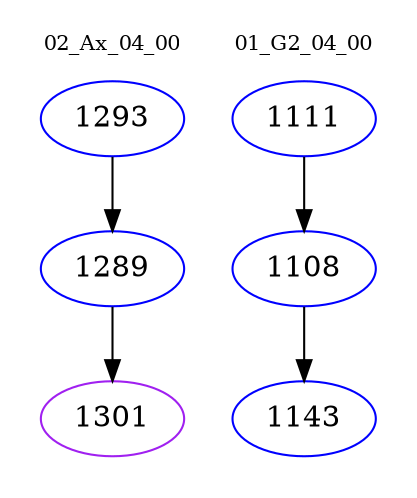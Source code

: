 digraph{
subgraph cluster_0 {
color = white
label = "02_Ax_04_00";
fontsize=10;
T0_1293 [label="1293", color="blue"]
T0_1293 -> T0_1289 [color="black"]
T0_1289 [label="1289", color="blue"]
T0_1289 -> T0_1301 [color="black"]
T0_1301 [label="1301", color="purple"]
}
subgraph cluster_1 {
color = white
label = "01_G2_04_00";
fontsize=10;
T1_1111 [label="1111", color="blue"]
T1_1111 -> T1_1108 [color="black"]
T1_1108 [label="1108", color="blue"]
T1_1108 -> T1_1143 [color="black"]
T1_1143 [label="1143", color="blue"]
}
}
